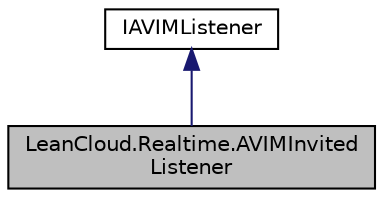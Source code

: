 digraph "LeanCloud.Realtime.AVIMInvitedListener"
{
  edge [fontname="Helvetica",fontsize="10",labelfontname="Helvetica",labelfontsize="10"];
  node [fontname="Helvetica",fontsize="10",shape=record];
  Node1 [label="LeanCloud.Realtime.AVIMInvited\lListener",height=0.2,width=0.4,color="black", fillcolor="grey75", style="filled", fontcolor="black"];
  Node2 -> Node1 [dir="back",color="midnightblue",fontsize="10",style="solid",fontname="Helvetica"];
  Node2 [label="IAVIMListener",height=0.2,width=0.4,color="black", fillcolor="white", style="filled",URL="$interfaceLeanCloud_1_1Realtime_1_1IAVIMListener.html",tooltip="WebSocket 监听服务端事件通知的接口 所有基于协议层的事件监听都需要实现这个接口，然后自定义监听协议。 ..."];
}
